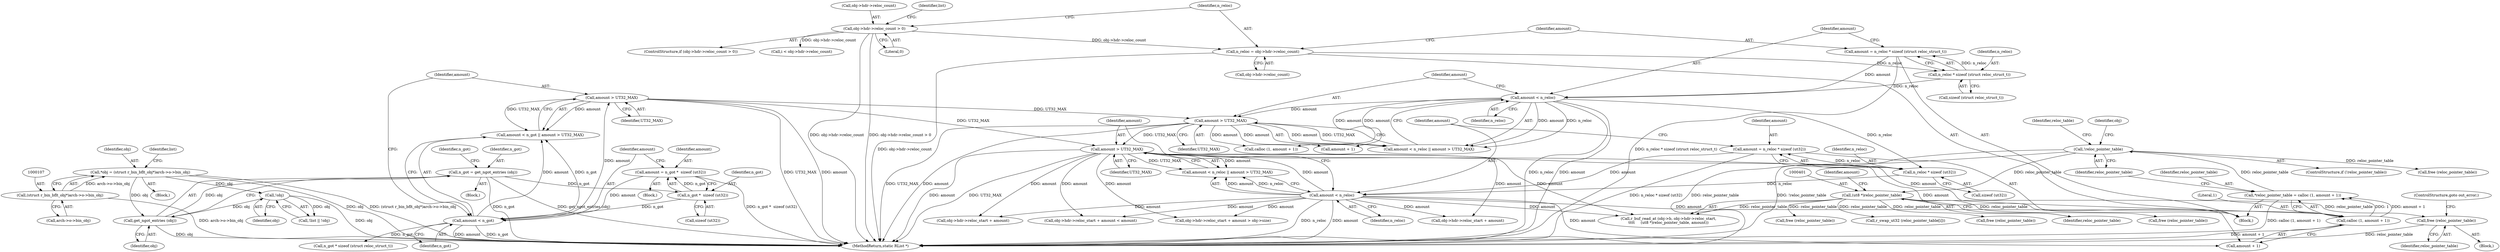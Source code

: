 digraph "0_radare2_72794dc3523bbd5bb370de3c5857cb736c387e18_0@pointer" {
"1000411" [label="(Call,free (reloc_pointer_table))"];
"1000400" [label="(Call,(ut8 *)reloc_pointer_table)"];
"1000355" [label="(Call,!reloc_pointer_table)"];
"1000347" [label="(Call,*reloc_pointer_table = calloc (1, amount + 1))"];
"1000349" [label="(Call,calloc (1, amount + 1))"];
"1000339" [label="(Call,amount > UT32_MAX)"];
"1000336" [label="(Call,amount < n_reloc)"];
"1000328" [label="(Call,amount = n_reloc * sizeof (ut32))"];
"1000330" [label="(Call,n_reloc * sizeof (ut32))"];
"1000307" [label="(Call,amount < n_reloc)"];
"1000299" [label="(Call,amount = n_reloc * sizeof (struct reloc_struct_t))"];
"1000301" [label="(Call,n_reloc * sizeof (struct reloc_struct_t))"];
"1000292" [label="(Call,n_reloc = obj->hdr->reloc_count)"];
"1000283" [label="(Call,obj->hdr->reloc_count > 0)"];
"1000162" [label="(Call,amount > UT32_MAX)"];
"1000159" [label="(Call,amount < n_got)"];
"1000151" [label="(Call,amount = n_got *  sizeof (ut32))"];
"1000153" [label="(Call,n_got *  sizeof (ut32))"];
"1000144" [label="(Call,n_got = get_ngot_entries (obj))"];
"1000146" [label="(Call,get_ngot_entries (obj))"];
"1000104" [label="(Call,*obj = (struct r_bin_bflt_obj*)arch->o->bin_obj)"];
"1000106" [label="(Call,(struct r_bin_bflt_obj*)arch->o->bin_obj)"];
"1000128" [label="(Call,!obj)"];
"1000310" [label="(Call,amount > UT32_MAX)"];
"1000292" [label="(Call,n_reloc = obj->hdr->reloc_count)"];
"1000349" [label="(Call,calloc (1, amount + 1))"];
"1000128" [label="(Call,!obj)"];
"1000311" [label="(Identifier,amount)"];
"1000151" [label="(Call,amount = n_got *  sizeof (ut32))"];
"1000386" [label="(Call,free (reloc_pointer_table))"];
"1000301" [label="(Call,n_reloc * sizeof (struct reloc_struct_t))"];
"1000290" [label="(Block,)"];
"1000146" [label="(Call,get_ngot_entries (obj))"];
"1000402" [label="(Identifier,reloc_pointer_table)"];
"1000162" [label="(Call,amount > UT32_MAX)"];
"1000154" [label="(Identifier,n_got)"];
"1000115" [label="(Identifier,list)"];
"1000306" [label="(Call,amount < n_reloc || amount > UT32_MAX)"];
"1000145" [label="(Identifier,n_got)"];
"1000356" [label="(Identifier,reloc_pointer_table)"];
"1000328" [label="(Call,amount = n_reloc * sizeof (ut32))"];
"1000144" [label="(Call,n_got = get_ngot_entries (obj))"];
"1000568" [label="(MethodReturn,static RList *)"];
"1000473" [label="(Call,free (reloc_pointer_table))"];
"1000335" [label="(Call,amount < n_reloc || amount > UT32_MAX)"];
"1000367" [label="(Identifier,obj)"];
"1000143" [label="(Block,)"];
"1000331" [label="(Identifier,n_reloc)"];
"1000340" [label="(Identifier,amount)"];
"1000432" [label="(Call,r_swap_ut32 (reloc_pointer_table[i]))"];
"1000161" [label="(Identifier,n_got)"];
"1000164" [label="(Identifier,UT32_MAX)"];
"1000309" [label="(Identifier,n_reloc)"];
"1000160" [label="(Identifier,amount)"];
"1000308" [label="(Identifier,amount)"];
"1000375" [label="(Call,obj->hdr->reloc_start + amount)"];
"1000341" [label="(Identifier,UT32_MAX)"];
"1000102" [label="(Block,)"];
"1000149" [label="(Identifier,n_got)"];
"1000400" [label="(Call,(ut8 *)reloc_pointer_table)"];
"1000310" [label="(Call,amount > UT32_MAX)"];
"1000351" [label="(Call,amount + 1)"];
"1000318" [label="(Call,calloc (1, amount + 1))"];
"1000348" [label="(Identifier,reloc_pointer_table)"];
"1000330" [label="(Call,n_reloc * sizeof (ut32))"];
"1000294" [label="(Call,obj->hdr->reloc_count)"];
"1000303" [label="(Call,sizeof (struct reloc_struct_t))"];
"1000155" [label="(Call,sizeof (ut32))"];
"1000104" [label="(Call,*obj = (struct r_bin_bflt_obj*)arch->o->bin_obj)"];
"1000359" [label="(Identifier,reloc_table)"];
"1000337" [label="(Identifier,amount)"];
"1000147" [label="(Identifier,obj)"];
"1000108" [label="(Call,arch->o->bin_obj)"];
"1000354" [label="(ControlStructure,if (!reloc_pointer_table))"];
"1000289" [label="(Literal,0)"];
"1000299" [label="(Call,amount = n_reloc * sizeof (struct reloc_struct_t))"];
"1000320" [label="(Call,amount + 1)"];
"1000300" [label="(Identifier,amount)"];
"1000153" [label="(Call,n_got *  sizeof (ut32))"];
"1000554" [label="(Call,free (reloc_pointer_table))"];
"1000106" [label="(Call,(struct r_bin_bflt_obj*)arch->o->bin_obj)"];
"1000282" [label="(ControlStructure,if (obj->hdr->reloc_count > 0))"];
"1000347" [label="(Call,*reloc_pointer_table = calloc (1, amount + 1))"];
"1000329" [label="(Identifier,amount)"];
"1000338" [label="(Identifier,n_reloc)"];
"1000283" [label="(Call,obj->hdr->reloc_count > 0)"];
"1000408" [label="(Block,)"];
"1000152" [label="(Identifier,amount)"];
"1000150" [label="(Block,)"];
"1000336" [label="(Call,amount < n_reloc)"];
"1000105" [label="(Identifier,obj)"];
"1000158" [label="(Call,amount < n_got || amount > UT32_MAX)"];
"1000403" [label="(Identifier,amount)"];
"1000364" [label="(Call,obj->hdr->reloc_start + amount)"];
"1000307" [label="(Call,amount < n_reloc)"];
"1000413" [label="(ControlStructure,goto out_error;)"];
"1000562" [label="(Identifier,list)"];
"1000355" [label="(Call,!reloc_pointer_table)"];
"1000374" [label="(Call,obj->hdr->reloc_start + amount < amount)"];
"1000411" [label="(Call,free (reloc_pointer_table))"];
"1000332" [label="(Call,sizeof (ut32))"];
"1000284" [label="(Call,obj->hdr->reloc_count)"];
"1000499" [label="(Call,free (reloc_pointer_table))"];
"1000418" [label="(Call,i < obj->hdr->reloc_count)"];
"1000391" [label="(Call,r_buf_read_at (obj->b, obj->hdr->reloc_start,\n\t\t\t\t     (ut8 *)reloc_pointer_table, amount))"];
"1000312" [label="(Identifier,UT32_MAX)"];
"1000129" [label="(Identifier,obj)"];
"1000159" [label="(Call,amount < n_got)"];
"1000125" [label="(Call,!list || !obj)"];
"1000293" [label="(Identifier,n_reloc)"];
"1000163" [label="(Identifier,amount)"];
"1000350" [label="(Literal,1)"];
"1000412" [label="(Identifier,reloc_pointer_table)"];
"1000339" [label="(Call,amount > UT32_MAX)"];
"1000172" [label="(Call,n_got * sizeof (struct reloc_struct_t))"];
"1000363" [label="(Call,obj->hdr->reloc_start + amount > obj->size)"];
"1000302" [label="(Identifier,n_reloc)"];
"1000411" -> "1000408"  [label="AST: "];
"1000411" -> "1000412"  [label="CFG: "];
"1000412" -> "1000411"  [label="AST: "];
"1000413" -> "1000411"  [label="CFG: "];
"1000411" -> "1000568"  [label="DDG: reloc_pointer_table"];
"1000400" -> "1000411"  [label="DDG: reloc_pointer_table"];
"1000400" -> "1000391"  [label="AST: "];
"1000400" -> "1000402"  [label="CFG: "];
"1000401" -> "1000400"  [label="AST: "];
"1000402" -> "1000400"  [label="AST: "];
"1000403" -> "1000400"  [label="CFG: "];
"1000400" -> "1000391"  [label="DDG: reloc_pointer_table"];
"1000355" -> "1000400"  [label="DDG: reloc_pointer_table"];
"1000400" -> "1000432"  [label="DDG: reloc_pointer_table"];
"1000400" -> "1000473"  [label="DDG: reloc_pointer_table"];
"1000400" -> "1000499"  [label="DDG: reloc_pointer_table"];
"1000400" -> "1000554"  [label="DDG: reloc_pointer_table"];
"1000355" -> "1000354"  [label="AST: "];
"1000355" -> "1000356"  [label="CFG: "];
"1000356" -> "1000355"  [label="AST: "];
"1000359" -> "1000355"  [label="CFG: "];
"1000367" -> "1000355"  [label="CFG: "];
"1000355" -> "1000568"  [label="DDG: reloc_pointer_table"];
"1000355" -> "1000568"  [label="DDG: !reloc_pointer_table"];
"1000347" -> "1000355"  [label="DDG: reloc_pointer_table"];
"1000355" -> "1000386"  [label="DDG: reloc_pointer_table"];
"1000347" -> "1000290"  [label="AST: "];
"1000347" -> "1000349"  [label="CFG: "];
"1000348" -> "1000347"  [label="AST: "];
"1000349" -> "1000347"  [label="AST: "];
"1000356" -> "1000347"  [label="CFG: "];
"1000347" -> "1000568"  [label="DDG: calloc (1, amount + 1)"];
"1000349" -> "1000347"  [label="DDG: 1"];
"1000349" -> "1000347"  [label="DDG: amount + 1"];
"1000349" -> "1000351"  [label="CFG: "];
"1000350" -> "1000349"  [label="AST: "];
"1000351" -> "1000349"  [label="AST: "];
"1000349" -> "1000568"  [label="DDG: amount + 1"];
"1000339" -> "1000349"  [label="DDG: amount"];
"1000336" -> "1000349"  [label="DDG: amount"];
"1000339" -> "1000335"  [label="AST: "];
"1000339" -> "1000341"  [label="CFG: "];
"1000340" -> "1000339"  [label="AST: "];
"1000341" -> "1000339"  [label="AST: "];
"1000335" -> "1000339"  [label="CFG: "];
"1000339" -> "1000568"  [label="DDG: amount"];
"1000339" -> "1000568"  [label="DDG: UT32_MAX"];
"1000339" -> "1000335"  [label="DDG: amount"];
"1000339" -> "1000335"  [label="DDG: UT32_MAX"];
"1000336" -> "1000339"  [label="DDG: amount"];
"1000162" -> "1000339"  [label="DDG: UT32_MAX"];
"1000310" -> "1000339"  [label="DDG: UT32_MAX"];
"1000339" -> "1000351"  [label="DDG: amount"];
"1000339" -> "1000363"  [label="DDG: amount"];
"1000339" -> "1000364"  [label="DDG: amount"];
"1000339" -> "1000374"  [label="DDG: amount"];
"1000339" -> "1000375"  [label="DDG: amount"];
"1000339" -> "1000391"  [label="DDG: amount"];
"1000336" -> "1000335"  [label="AST: "];
"1000336" -> "1000338"  [label="CFG: "];
"1000337" -> "1000336"  [label="AST: "];
"1000338" -> "1000336"  [label="AST: "];
"1000340" -> "1000336"  [label="CFG: "];
"1000335" -> "1000336"  [label="CFG: "];
"1000336" -> "1000568"  [label="DDG: n_reloc"];
"1000336" -> "1000568"  [label="DDG: amount"];
"1000336" -> "1000335"  [label="DDG: amount"];
"1000336" -> "1000335"  [label="DDG: n_reloc"];
"1000328" -> "1000336"  [label="DDG: amount"];
"1000330" -> "1000336"  [label="DDG: n_reloc"];
"1000336" -> "1000351"  [label="DDG: amount"];
"1000336" -> "1000363"  [label="DDG: amount"];
"1000336" -> "1000364"  [label="DDG: amount"];
"1000336" -> "1000374"  [label="DDG: amount"];
"1000336" -> "1000375"  [label="DDG: amount"];
"1000336" -> "1000391"  [label="DDG: amount"];
"1000328" -> "1000290"  [label="AST: "];
"1000328" -> "1000330"  [label="CFG: "];
"1000329" -> "1000328"  [label="AST: "];
"1000330" -> "1000328"  [label="AST: "];
"1000337" -> "1000328"  [label="CFG: "];
"1000328" -> "1000568"  [label="DDG: n_reloc * sizeof (ut32)"];
"1000330" -> "1000328"  [label="DDG: n_reloc"];
"1000330" -> "1000332"  [label="CFG: "];
"1000331" -> "1000330"  [label="AST: "];
"1000332" -> "1000330"  [label="AST: "];
"1000307" -> "1000330"  [label="DDG: n_reloc"];
"1000307" -> "1000306"  [label="AST: "];
"1000307" -> "1000309"  [label="CFG: "];
"1000308" -> "1000307"  [label="AST: "];
"1000309" -> "1000307"  [label="AST: "];
"1000311" -> "1000307"  [label="CFG: "];
"1000306" -> "1000307"  [label="CFG: "];
"1000307" -> "1000568"  [label="DDG: n_reloc"];
"1000307" -> "1000568"  [label="DDG: amount"];
"1000307" -> "1000306"  [label="DDG: amount"];
"1000307" -> "1000306"  [label="DDG: n_reloc"];
"1000299" -> "1000307"  [label="DDG: amount"];
"1000301" -> "1000307"  [label="DDG: n_reloc"];
"1000307" -> "1000310"  [label="DDG: amount"];
"1000307" -> "1000318"  [label="DDG: amount"];
"1000307" -> "1000320"  [label="DDG: amount"];
"1000299" -> "1000290"  [label="AST: "];
"1000299" -> "1000301"  [label="CFG: "];
"1000300" -> "1000299"  [label="AST: "];
"1000301" -> "1000299"  [label="AST: "];
"1000308" -> "1000299"  [label="CFG: "];
"1000299" -> "1000568"  [label="DDG: n_reloc * sizeof (struct reloc_struct_t)"];
"1000301" -> "1000299"  [label="DDG: n_reloc"];
"1000301" -> "1000303"  [label="CFG: "];
"1000302" -> "1000301"  [label="AST: "];
"1000303" -> "1000301"  [label="AST: "];
"1000292" -> "1000301"  [label="DDG: n_reloc"];
"1000292" -> "1000290"  [label="AST: "];
"1000292" -> "1000294"  [label="CFG: "];
"1000293" -> "1000292"  [label="AST: "];
"1000294" -> "1000292"  [label="AST: "];
"1000300" -> "1000292"  [label="CFG: "];
"1000292" -> "1000568"  [label="DDG: obj->hdr->reloc_count"];
"1000283" -> "1000292"  [label="DDG: obj->hdr->reloc_count"];
"1000283" -> "1000282"  [label="AST: "];
"1000283" -> "1000289"  [label="CFG: "];
"1000284" -> "1000283"  [label="AST: "];
"1000289" -> "1000283"  [label="AST: "];
"1000293" -> "1000283"  [label="CFG: "];
"1000562" -> "1000283"  [label="CFG: "];
"1000283" -> "1000568"  [label="DDG: obj->hdr->reloc_count"];
"1000283" -> "1000568"  [label="DDG: obj->hdr->reloc_count > 0"];
"1000283" -> "1000418"  [label="DDG: obj->hdr->reloc_count"];
"1000162" -> "1000158"  [label="AST: "];
"1000162" -> "1000164"  [label="CFG: "];
"1000163" -> "1000162"  [label="AST: "];
"1000164" -> "1000162"  [label="AST: "];
"1000158" -> "1000162"  [label="CFG: "];
"1000162" -> "1000568"  [label="DDG: UT32_MAX"];
"1000162" -> "1000568"  [label="DDG: amount"];
"1000162" -> "1000158"  [label="DDG: amount"];
"1000162" -> "1000158"  [label="DDG: UT32_MAX"];
"1000159" -> "1000162"  [label="DDG: amount"];
"1000162" -> "1000310"  [label="DDG: UT32_MAX"];
"1000159" -> "1000158"  [label="AST: "];
"1000159" -> "1000161"  [label="CFG: "];
"1000160" -> "1000159"  [label="AST: "];
"1000161" -> "1000159"  [label="AST: "];
"1000163" -> "1000159"  [label="CFG: "];
"1000158" -> "1000159"  [label="CFG: "];
"1000159" -> "1000568"  [label="DDG: amount"];
"1000159" -> "1000568"  [label="DDG: n_got"];
"1000159" -> "1000158"  [label="DDG: amount"];
"1000159" -> "1000158"  [label="DDG: n_got"];
"1000151" -> "1000159"  [label="DDG: amount"];
"1000153" -> "1000159"  [label="DDG: n_got"];
"1000159" -> "1000172"  [label="DDG: n_got"];
"1000151" -> "1000150"  [label="AST: "];
"1000151" -> "1000153"  [label="CFG: "];
"1000152" -> "1000151"  [label="AST: "];
"1000153" -> "1000151"  [label="AST: "];
"1000160" -> "1000151"  [label="CFG: "];
"1000151" -> "1000568"  [label="DDG: n_got *  sizeof (ut32)"];
"1000153" -> "1000151"  [label="DDG: n_got"];
"1000153" -> "1000155"  [label="CFG: "];
"1000154" -> "1000153"  [label="AST: "];
"1000155" -> "1000153"  [label="AST: "];
"1000144" -> "1000153"  [label="DDG: n_got"];
"1000144" -> "1000143"  [label="AST: "];
"1000144" -> "1000146"  [label="CFG: "];
"1000145" -> "1000144"  [label="AST: "];
"1000146" -> "1000144"  [label="AST: "];
"1000149" -> "1000144"  [label="CFG: "];
"1000144" -> "1000568"  [label="DDG: n_got"];
"1000144" -> "1000568"  [label="DDG: get_ngot_entries (obj)"];
"1000146" -> "1000144"  [label="DDG: obj"];
"1000146" -> "1000147"  [label="CFG: "];
"1000147" -> "1000146"  [label="AST: "];
"1000146" -> "1000568"  [label="DDG: obj"];
"1000104" -> "1000146"  [label="DDG: obj"];
"1000128" -> "1000146"  [label="DDG: obj"];
"1000104" -> "1000102"  [label="AST: "];
"1000104" -> "1000106"  [label="CFG: "];
"1000105" -> "1000104"  [label="AST: "];
"1000106" -> "1000104"  [label="AST: "];
"1000115" -> "1000104"  [label="CFG: "];
"1000104" -> "1000568"  [label="DDG: obj"];
"1000104" -> "1000568"  [label="DDG: (struct r_bin_bflt_obj*)arch->o->bin_obj"];
"1000106" -> "1000104"  [label="DDG: arch->o->bin_obj"];
"1000104" -> "1000128"  [label="DDG: obj"];
"1000106" -> "1000108"  [label="CFG: "];
"1000107" -> "1000106"  [label="AST: "];
"1000108" -> "1000106"  [label="AST: "];
"1000106" -> "1000568"  [label="DDG: arch->o->bin_obj"];
"1000128" -> "1000125"  [label="AST: "];
"1000128" -> "1000129"  [label="CFG: "];
"1000129" -> "1000128"  [label="AST: "];
"1000125" -> "1000128"  [label="CFG: "];
"1000128" -> "1000568"  [label="DDG: obj"];
"1000128" -> "1000125"  [label="DDG: obj"];
"1000310" -> "1000306"  [label="AST: "];
"1000310" -> "1000312"  [label="CFG: "];
"1000311" -> "1000310"  [label="AST: "];
"1000312" -> "1000310"  [label="AST: "];
"1000306" -> "1000310"  [label="CFG: "];
"1000310" -> "1000568"  [label="DDG: UT32_MAX"];
"1000310" -> "1000568"  [label="DDG: amount"];
"1000310" -> "1000306"  [label="DDG: amount"];
"1000310" -> "1000306"  [label="DDG: UT32_MAX"];
"1000310" -> "1000318"  [label="DDG: amount"];
"1000310" -> "1000320"  [label="DDG: amount"];
}
